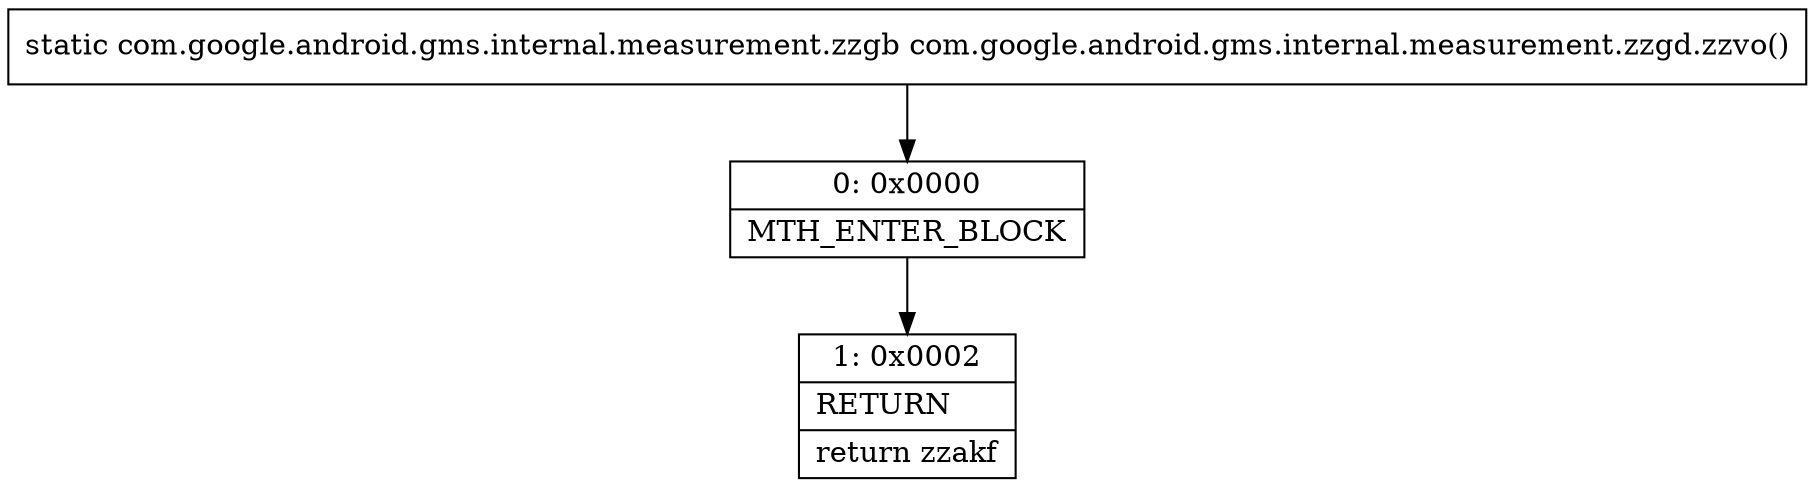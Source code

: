 digraph "CFG forcom.google.android.gms.internal.measurement.zzgd.zzvo()Lcom\/google\/android\/gms\/internal\/measurement\/zzgb;" {
Node_0 [shape=record,label="{0\:\ 0x0000|MTH_ENTER_BLOCK\l}"];
Node_1 [shape=record,label="{1\:\ 0x0002|RETURN\l|return zzakf\l}"];
MethodNode[shape=record,label="{static com.google.android.gms.internal.measurement.zzgb com.google.android.gms.internal.measurement.zzgd.zzvo() }"];
MethodNode -> Node_0;
Node_0 -> Node_1;
}

